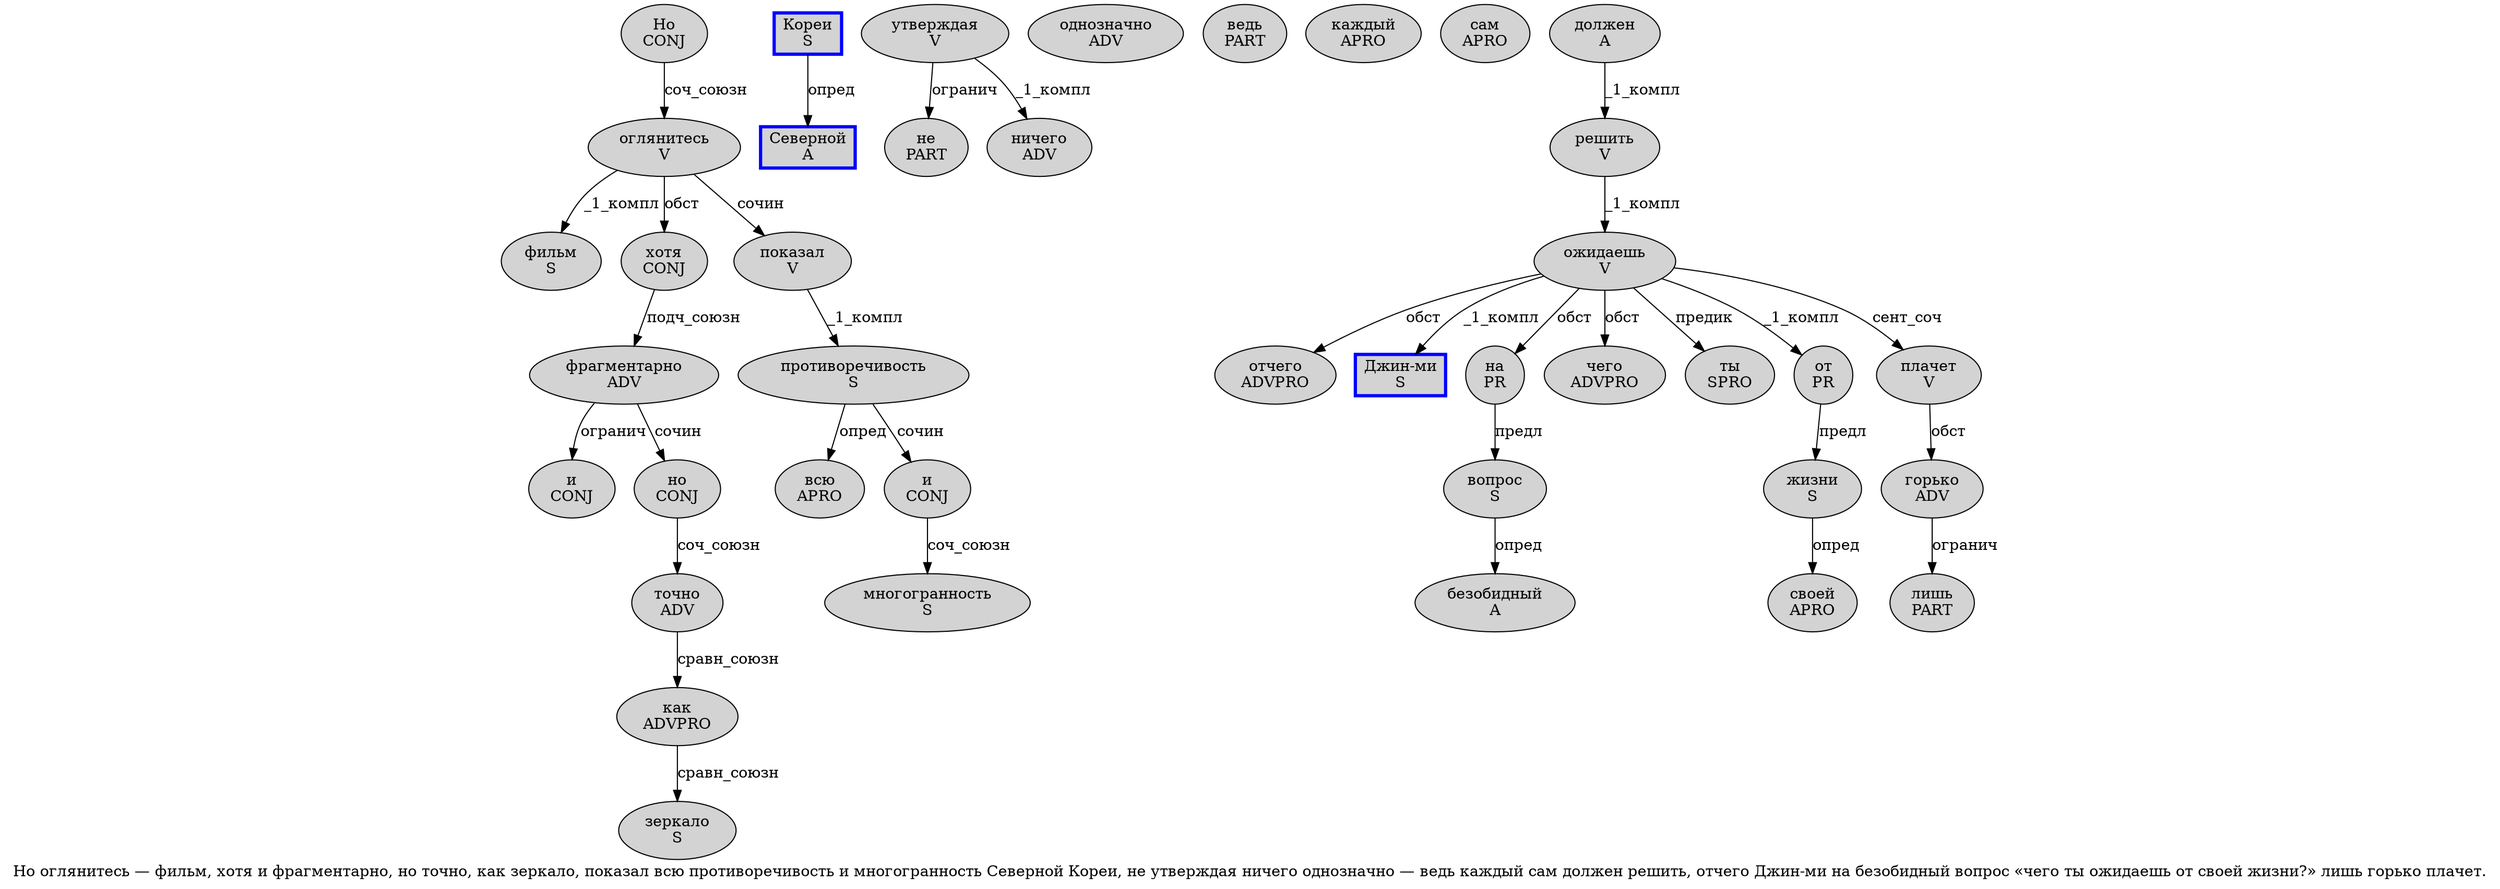 digraph SENTENCE_1943 {
	graph [label="Но оглянитесь — фильм, хотя и фрагментарно, но точно, как зеркало, показал всю противоречивость и многогранность Северной Кореи, не утверждая ничего однозначно — ведь каждый сам должен решить, отчего Джин-ми на безобидный вопрос «чего ты ожидаешь от своей жизни?» лишь горько плачет."]
	node [style=filled]
		0 [label="Но
CONJ" color="" fillcolor=lightgray penwidth=1 shape=ellipse]
		1 [label="оглянитесь
V" color="" fillcolor=lightgray penwidth=1 shape=ellipse]
		3 [label="фильм
S" color="" fillcolor=lightgray penwidth=1 shape=ellipse]
		5 [label="хотя
CONJ" color="" fillcolor=lightgray penwidth=1 shape=ellipse]
		6 [label="и
CONJ" color="" fillcolor=lightgray penwidth=1 shape=ellipse]
		7 [label="фрагментарно
ADV" color="" fillcolor=lightgray penwidth=1 shape=ellipse]
		9 [label="но
CONJ" color="" fillcolor=lightgray penwidth=1 shape=ellipse]
		10 [label="точно
ADV" color="" fillcolor=lightgray penwidth=1 shape=ellipse]
		12 [label="как
ADVPRO" color="" fillcolor=lightgray penwidth=1 shape=ellipse]
		13 [label="зеркало
S" color="" fillcolor=lightgray penwidth=1 shape=ellipse]
		15 [label="показал
V" color="" fillcolor=lightgray penwidth=1 shape=ellipse]
		16 [label="всю
APRO" color="" fillcolor=lightgray penwidth=1 shape=ellipse]
		17 [label="противоречивость
S" color="" fillcolor=lightgray penwidth=1 shape=ellipse]
		18 [label="и
CONJ" color="" fillcolor=lightgray penwidth=1 shape=ellipse]
		19 [label="многогранность
S" color="" fillcolor=lightgray penwidth=1 shape=ellipse]
		20 [label="Северной
A" color=blue fillcolor=lightgray penwidth=3 shape=box]
		21 [label="Кореи
S" color=blue fillcolor=lightgray penwidth=3 shape=box]
		23 [label="не
PART" color="" fillcolor=lightgray penwidth=1 shape=ellipse]
		24 [label="утверждая
V" color="" fillcolor=lightgray penwidth=1 shape=ellipse]
		25 [label="ничего
ADV" color="" fillcolor=lightgray penwidth=1 shape=ellipse]
		26 [label="однозначно
ADV" color="" fillcolor=lightgray penwidth=1 shape=ellipse]
		28 [label="ведь
PART" color="" fillcolor=lightgray penwidth=1 shape=ellipse]
		29 [label="каждый
APRO" color="" fillcolor=lightgray penwidth=1 shape=ellipse]
		30 [label="сам
APRO" color="" fillcolor=lightgray penwidth=1 shape=ellipse]
		31 [label="должен
A" color="" fillcolor=lightgray penwidth=1 shape=ellipse]
		32 [label="решить
V" color="" fillcolor=lightgray penwidth=1 shape=ellipse]
		34 [label="отчего
ADVPRO" color="" fillcolor=lightgray penwidth=1 shape=ellipse]
		35 [label="Джин-ми
S" color=blue fillcolor=lightgray penwidth=3 shape=box]
		36 [label="на
PR" color="" fillcolor=lightgray penwidth=1 shape=ellipse]
		37 [label="безобидный
A" color="" fillcolor=lightgray penwidth=1 shape=ellipse]
		38 [label="вопрос
S" color="" fillcolor=lightgray penwidth=1 shape=ellipse]
		40 [label="чего
ADVPRO" color="" fillcolor=lightgray penwidth=1 shape=ellipse]
		41 [label="ты
SPRO" color="" fillcolor=lightgray penwidth=1 shape=ellipse]
		42 [label="ожидаешь
V" color="" fillcolor=lightgray penwidth=1 shape=ellipse]
		43 [label="от
PR" color="" fillcolor=lightgray penwidth=1 shape=ellipse]
		44 [label="своей
APRO" color="" fillcolor=lightgray penwidth=1 shape=ellipse]
		45 [label="жизни
S" color="" fillcolor=lightgray penwidth=1 shape=ellipse]
		48 [label="лишь
PART" color="" fillcolor=lightgray penwidth=1 shape=ellipse]
		49 [label="горько
ADV" color="" fillcolor=lightgray penwidth=1 shape=ellipse]
		50 [label="плачет
V" color="" fillcolor=lightgray penwidth=1 shape=ellipse]
			50 -> 49 [label="обст"]
			32 -> 42 [label="_1_компл"]
			38 -> 37 [label="опред"]
			10 -> 12 [label="сравн_союзн"]
			7 -> 6 [label="огранич"]
			7 -> 9 [label="сочин"]
			36 -> 38 [label="предл"]
			31 -> 32 [label="_1_компл"]
			21 -> 20 [label="опред"]
			0 -> 1 [label="соч_союзн"]
			9 -> 10 [label="соч_союзн"]
			49 -> 48 [label="огранич"]
			17 -> 16 [label="опред"]
			17 -> 18 [label="сочин"]
			24 -> 23 [label="огранич"]
			24 -> 25 [label="_1_компл"]
			1 -> 3 [label="_1_компл"]
			1 -> 5 [label="обст"]
			1 -> 15 [label="сочин"]
			15 -> 17 [label="_1_компл"]
			42 -> 34 [label="обст"]
			42 -> 35 [label="_1_компл"]
			42 -> 36 [label="обст"]
			42 -> 40 [label="обст"]
			42 -> 41 [label="предик"]
			42 -> 43 [label="_1_компл"]
			42 -> 50 [label="сент_соч"]
			43 -> 45 [label="предл"]
			12 -> 13 [label="сравн_союзн"]
			45 -> 44 [label="опред"]
			18 -> 19 [label="соч_союзн"]
			5 -> 7 [label="подч_союзн"]
}